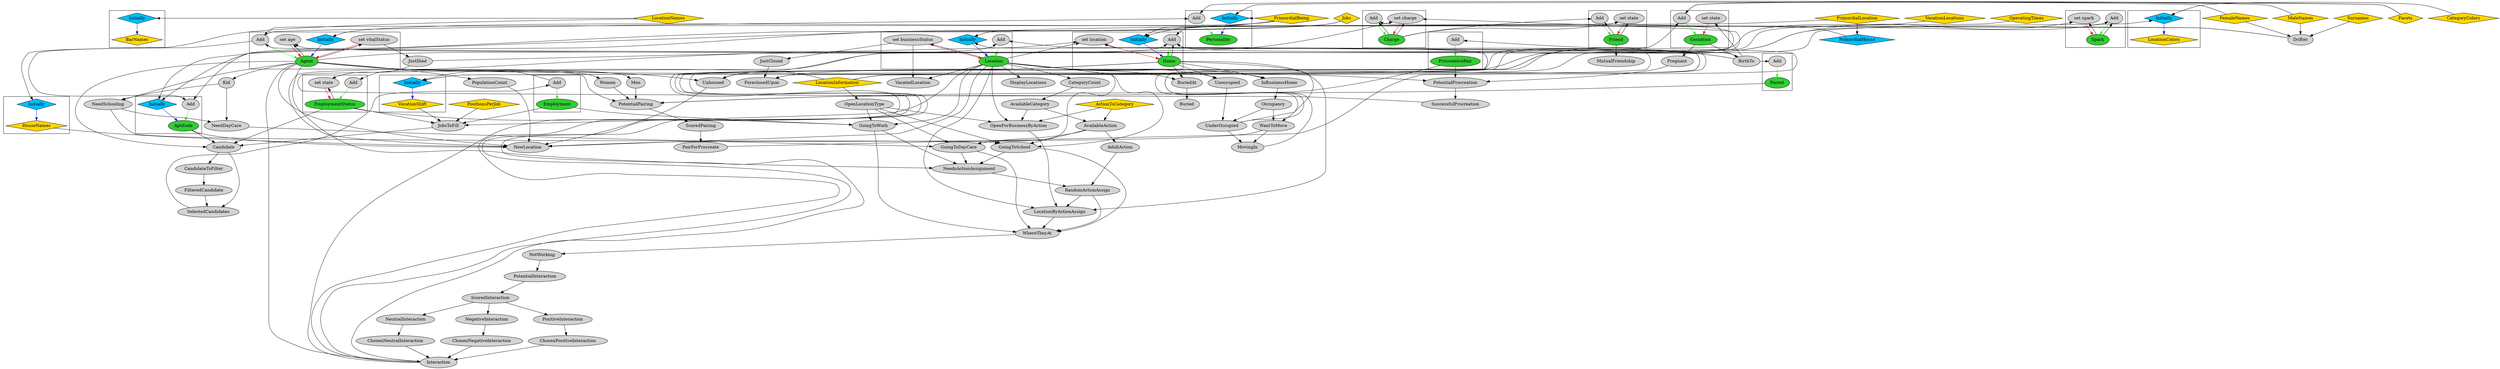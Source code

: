 digraph {
node [ style="filled"]
subgraph "cluster_BarNames"{
v4 [ label = "BarNames" fillcolor="gold" shape="diamond"];
v5 [ label = "Initially" fillcolor="deepskyblue" shape="diamond"];
}
subgraph "cluster_HouseNames"{
v6 [ label = "HouseNames" fillcolor="gold" shape="diamond"];
v7 [ label = "Initially" fillcolor="deepskyblue" shape="diamond"];
}
subgraph "cluster_VocationShift"{
v15 [ label = "VocationShift" fillcolor="gold" shape="diamond"];
v16 [ label = "Initially" fillcolor="deepskyblue" shape="diamond"];
}
subgraph "cluster_LocationColors"{
v20 [ label = "LocationColors" fillcolor="gold" shape="diamond"];
v21 [ label = "Initially" fillcolor="deepskyblue" shape="diamond"];
}
subgraph "cluster_Agent"{
v22 [ label = "Agent" fillcolor="limegreen"];
v23 [ label = "Add"];
v41 [ label = "Initially" fillcolor="deepskyblue" shape="diamond"];
v42 [ label = "set vitalStatus"];
v43 [ label = "set age"];
}
subgraph "cluster_Personality"{
v44 [ label = "Personality" fillcolor="limegreen"];
v45 [ label = "Add"];
v46 [ label = "Initially" fillcolor="deepskyblue" shape="diamond"];
}
subgraph "cluster_Aptitude"{
v47 [ label = "Aptitude" fillcolor="limegreen"];
v48 [ label = "Add"];
v49 [ label = "Initially" fillcolor="deepskyblue" shape="diamond"];
}
subgraph "cluster_Friend"{
v113 [ label = "Friend" fillcolor="limegreen"];
v114 [ label = "Add"];
v115 [ label = "set state"];
}
subgraph "cluster_ProcreativePair"{
v31 [ label = "ProcreativePair" fillcolor="limegreen"];
v32 [ label = "Add"];
}
subgraph "cluster_Gestation"{
v26 [ label = "Gestation" fillcolor="limegreen"];
v27 [ label = "Add"];
v40 [ label = "set state"];
}
subgraph "cluster_Parent"{
v38 [ label = "Parent" fillcolor="limegreen"];
v39 [ label = "Add"];
}
subgraph "cluster_Location"{
v65 [ label = "Location" fillcolor="limegreen"];
v66 [ label = "Add"];
v81 [ label = "set businessStatus"];
v83 [ label = "Initially" fillcolor="deepskyblue" shape="diamond"];
}
subgraph "cluster_Home"{
v69 [ label = "Home" fillcolor="limegreen"];
v70 [ label = "Add"];
v76 [ label = "Initially" fillcolor="deepskyblue" shape="diamond"];
v78 [ label = "set location"];
}
subgraph "cluster_EmploymentStatus"{
v90 [ label = "EmploymentStatus" fillcolor="limegreen"];
v91 [ label = "Add"];
v99 [ label = "set state"];
}
subgraph "cluster_Employment"{
v92 [ label = "Add"];
v98 [ label = "Employment" fillcolor="limegreen"];
}
subgraph "cluster_Spark"{
v52 [ label = "Spark" fillcolor="limegreen"];
v53 [ label = "Add"];
v109 [ label = "set spark"];
}
subgraph "cluster_Charge"{
v110 [ label = "Charge" fillcolor="limegreen"];
v111 [ label = "Add"];
v112 [ label = "set charge"];
}
v0 [ label = "FemaleNames" fillcolor="gold" shape="diamond"];
v1 [ label = "MaleNames" fillcolor="gold" shape="diamond"];
v2 [ label = "Surnames" fillcolor="gold" shape="diamond"];
v3 [ label = "LocationNames" fillcolor="gold" shape="diamond"];
v8 [ label = "Facets" fillcolor="gold" shape="diamond"];
v9 [ label = "Jobs" fillcolor="gold" shape="diamond"];
v10 [ label = "PrimordialBeing" fillcolor="gold" shape="diamond"];
v11 [ label = "PrimordialLocation" fillcolor="gold" shape="diamond"];
v12 [ label = "LocationInformation" fillcolor="gold" shape="diamond"];
v13 [ label = "VocationLocations" fillcolor="gold" shape="diamond"];
v14 [ label = "OperatingTimes" fillcolor="gold" shape="diamond"];
v17 [ label = "PositionsPerJob" fillcolor="gold" shape="diamond"];
v18 [ label = "ActionToCategory" fillcolor="gold" shape="diamond"];
v19 [ label = "CategoryColors" fillcolor="gold" shape="diamond"];
v24 [ label = "Drifter"];
v25 [ label = "BirthTo"];
v28 [ label = "SuccessfulProcreation"];
v29 [ label = "PotentialProcreation"];
v30 [ label = "Pregnant"];
v33 [ label = "PairForProcreate"];
v34 [ label = "ScoredPairing"];
v35 [ label = "PotentialPairing"];
v36 [ label = "Women"];
v37 [ label = "Men"];
v50 [ label = "PopulationCount"];
v51 [ label = "JustDied"];
v54 [ label = "Interaction"];
v55 [ label = "ChosenPositiveInteraction"];
v56 [ label = "PositiveInteraction"];
v57 [ label = "ScoredInteraction"];
v58 [ label = "PotentialInteraction"];
v59 [ label = "NotWorking"];
v60 [ label = "WhereTheyAt"];
v61 [ label = "GoingToSchool"];
v62 [ label = "AvailableAction"];
v63 [ label = "AvailableCategory"];
v64 [ label = "CategoryCount"];
v67 [ label = "NewLocation"];
v68 [ label = "WantToMove"];
v71 [ label = "UnderOccupied"];
v72 [ label = "Occupancy"];
v73 [ label = "InBusinessHome"];
v74 [ label = "Unoccupied"];
v75 [ label = "Unhoused"];
v77 [ label = "PrimordialHouse" fillcolor="deepskyblue" shape="diamond"];
v79 [ label = "ForeclosedUpon"];
v80 [ label = "JustClosed"];
v82 [ label = "MovingIn"];
v84 [ label = "OpenLocationType"];
v85 [ label = "NeedSchooling"];
v86 [ label = "Kid"];
v87 [ label = "GoingToDayCare"];
v88 [ label = "NeedDayCare"];
v89 [ label = "GoingToWork"];
v93 [ label = "SelectedCandidates"];
v94 [ label = "FilteredCandidate"];
v95 [ label = "CandidateToFilter"];
v96 [ label = "Candidate"];
v97 [ label = "JobsToFill"];
v100 [ label = "RandomActionAssign"];
v101 [ label = "AdultAction"];
v102 [ label = "NeedsActionAssignment"];
v103 [ label = "LocationByActionAssign"];
v104 [ label = "OpenForBusinessByAction"];
v105 [ label = "ChosenNeutralInteraction"];
v106 [ label = "NeutralInteraction"];
v107 [ label = "ChosenNegativeInteraction"];
v108 [ label = "NegativeInteraction"];
v116 [ label = "MutualFriendship"];
v117 [ label = "VacatedLocation"];
v118 [ label = "DisplayLocations"];
v119 [ label = "BuriedAt"];
v120 [ label = "Buried"];
v5 -> v4 [ color="blue" ]
v3 -> v5 [ constraint="false" ]
v7 -> v6 [ color="blue" ]
v3 -> v7 [ constraint="false" ]
v16 -> v15 [ color="blue" ]
v13 -> v16 [ constraint="false" ]
v12 -> v16 [ constraint="false" ]
v14 -> v16 [ constraint="false" ]
v21 -> v20 [ color="blue" ]
v12 -> v21 [ constraint="false" ]
v19 -> v21 [ constraint="false" ]
v23 -> v22 [ color="green" ]
v24 -> v23 [ constraint="false" ]
v2 -> v24
v1 -> v24
v0 -> v24
v25 -> v23 [ constraint="false" ]
v26 -> v25
v27 -> v26 [ color="green" ]
v28 -> v27 [ constraint="false" ]
v29 -> v28
v30 -> v29
v26 -> v30
v31 -> v29
v32 -> v31 [ color="green" ]
v33 -> v32 [ constraint="false" ]
v34 -> v33
v35 -> v34
v31 -> v35
v36 -> v35
v22 -> v36
v37 -> v35
v22 -> v37
v22 -> v35
v38 -> v35
v39 -> v38 [ color="green" ]
v25 -> v39 [ constraint="false" ]
v22 -> v29
v1 -> v27 [ constraint="false" ]
v0 -> v27 [ constraint="false" ]
v40 -> v26 [ color="red" ]
v25 -> v40 [ constraint="false" ]
v41 -> v22 [ color="blue" ]
v10 -> v41 [ constraint="false" ]
v42 -> v22 [ color="red" ]
v22 -> v42 [ constraint="false" ]
v43 -> v22 [ color="red" ]
v25 -> v43 [ constraint="false" ]
v22 -> v43 [ constraint="false" ]
v45 -> v44 [ color="green" ]
v23 -> v45 [ constraint="false" ]
v8 -> v45 [ constraint="false" ]
v46 -> v44 [ color="blue" ]
v10 -> v46 [ constraint="false" ]
v8 -> v46 [ constraint="false" ]
v48 -> v47 [ color="green" ]
v23 -> v48 [ constraint="false" ]
v9 -> v48 [ constraint="false" ]
v49 -> v47 [ color="blue" ]
v10 -> v49 [ constraint="false" ]
v9 -> v49 [ constraint="false" ]
v22 -> v50
v42 -> v51
v53 -> v52 [ color="green" ]
v52 -> v53 [ constraint="false" ]
v54 -> v53 [ constraint="false" ]
v55 -> v54
v56 -> v55
v57 -> v56
v58 -> v57
v59 -> v58
v60 -> v59
v61 -> v60
v62 -> v61
v18 -> v62
v63 -> v62
v64 -> v63
v65 -> v64
v66 -> v65 [ color="green" ]
v67 -> v66 [ constraint="false" ]
v65 -> v67
v68 -> v67
v69 -> v68
v70 -> v69 [ color="green" ]
v25 -> v70 [ constraint="false" ]
v69 -> v70 [ constraint="false" ]
v71 -> v70 [ constraint="false" ]
v72 -> v71
v73 -> v72
v65 -> v73
v69 -> v73
v74 -> v71
v69 -> v74
v65 -> v74
v24 -> v70 [ constraint="false" ]
v75 -> v70 [ constraint="false" ]
v69 -> v75
v22 -> v75
v76 -> v69 [ color="blue" ]
v77 -> v76 [ constraint="false" ]
v11 -> v77
v10 -> v76 [ constraint="false" ]
v78 -> v69 [ color="red" ]
v51 -> v78 [ constraint="false" ]
v65 -> v78 [ constraint="false" ]
v71 -> v78 [ constraint="false" ]
v79 -> v78 [ constraint="false" ]
v69 -> v79
v80 -> v79
v81 -> v80
v65 -> v81 [ constraint="false" ]
v82 -> v78 [ constraint="false" ]
v68 -> v82
v71 -> v82
v72 -> v68
v6 -> v67
v75 -> v67
v47 -> v67
v22 -> v67
v50 -> v67
v12 -> v66 [ constraint="false" ]
v83 -> v65 [ color="blue" ]
v11 -> v83 [ constraint="false" ]
v12 -> v83 [ constraint="false" ]
v81 -> v65 [ color="red" ]
v84 -> v61
v12 -> v84
v65 -> v61
v85 -> v61
v86 -> v85
v22 -> v86
v22 -> v85
v87 -> v60
v62 -> v87
v84 -> v87
v65 -> v87
v88 -> v87
v85 -> v88
v86 -> v88
v89 -> v60
v84 -> v89
v65 -> v89
v90 -> v89
v91 -> v90 [ color="green" ]
v92 -> v91 [ constraint="false" ]
v93 -> v92 [ constraint="false" ]
v94 -> v93
v95 -> v94
v96 -> v95
v97 -> v96
v65 -> v97
v15 -> v97
v17 -> v97
v98 -> v97
v92 -> v98 [ color="green" ]
v90 -> v97
v22 -> v96
v90 -> v96
v47 -> v96
v96 -> v93
v99 -> v90 [ color="red" ]
v51 -> v99 [ constraint="false" ]
v90 -> v99 [ constraint="false" ]
v98 -> v89
v100 -> v60
v101 -> v100
v62 -> v101
v102 -> v100
v89 -> v102
v87 -> v102
v61 -> v102
v22 -> v102
v103 -> v60
v100 -> v103
v69 -> v103
v104 -> v103
v18 -> v104
v63 -> v104
v84 -> v104
v65 -> v104
v65 -> v103
v22 -> v54
v105 -> v54
v106 -> v105
v57 -> v106
v107 -> v54
v108 -> v107
v57 -> v108
v109 -> v52 [ color="red" ]
v54 -> v109 [ constraint="false" ]
v52 -> v109 [ constraint="false" ]
v111 -> v110 [ color="green" ]
v110 -> v111 [ constraint="false" ]
v54 -> v111 [ constraint="false" ]
v112 -> v110 [ color="red" ]
v54 -> v112 [ constraint="false" ]
v110 -> v112 [ constraint="false" ]
v22 -> v112 [ constraint="false" ]
v114 -> v113 [ color="green" ]
v113 -> v114 [ constraint="false" ]
v110 -> v114 [ constraint="false" ]
v115 -> v113 [ color="red" ]
v110 -> v115 [ constraint="false" ]
v113 -> v115 [ constraint="false" ]
v113 -> v116
v81 -> v117
v65 -> v117
v65 -> v118
v65 -> v119
v69 -> v119
v119 -> v120
}
